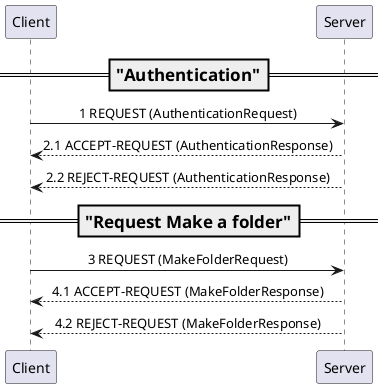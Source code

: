 @startuml
'https://plantuml.com/sequence-diagram
/'
Action : Elementos que representas los eventos a los que responden los agentes para completar las tareas de la ontología.
Predicate : Elementos que representan las respuestas a los eventos para completar las tareas de la ontología.
'/
'autonumber
skinparam defaultFontName consolas
skinparam sequenceMessageAlign center

=== "Authentication" ==
Client -> Server:   1 REQUEST (AuthenticationRequest)
Client <-- Server:  2.1 ACCEPT-REQUEST (AuthenticationResponse)
Client <-- Server:  2.2 REJECT-REQUEST (AuthenticationResponse)

=== "Request Make a folder" ==
'...5 minutes latter...
Client -> Server:   3 REQUEST (MakeFolderRequest)
Client <-- Server:  4.1 ACCEPT-REQUEST (MakeFolderResponse)
Client <-- Server:  4.2 REJECT-REQUEST (MakeFolderResponse)

@enduml
